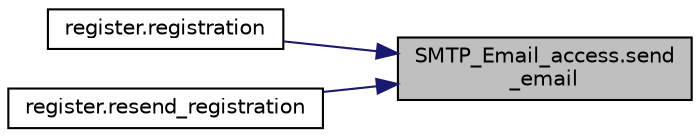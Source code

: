 digraph "SMTP_Email_access.send_email"
{
 // LATEX_PDF_SIZE
  edge [fontname="Helvetica",fontsize="10",labelfontname="Helvetica",labelfontsize="10"];
  node [fontname="Helvetica",fontsize="10",shape=record];
  rankdir="RL";
  Node1 [label="SMTP_Email_access.send\l_email",height=0.2,width=0.4,color="black", fillcolor="grey75", style="filled", fontcolor="black",tooltip=" "];
  Node1 -> Node2 [dir="back",color="midnightblue",fontsize="10",style="solid",fontname="Helvetica"];
  Node2 [label="register.registration",height=0.2,width=0.4,color="black", fillcolor="white", style="filled",URL="$namespaceregister.html#a5faa632e58b136358775d228e7ce5db1",tooltip=" "];
  Node1 -> Node3 [dir="back",color="midnightblue",fontsize="10",style="solid",fontname="Helvetica"];
  Node3 [label="register.resend_registration",height=0.2,width=0.4,color="black", fillcolor="white", style="filled",URL="$namespaceregister.html#a51c788b28a7760369cb6c5ea33c09fa3",tooltip=" "];
}
